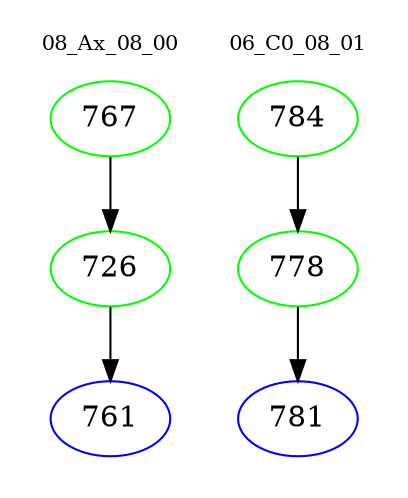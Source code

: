 digraph{
subgraph cluster_0 {
color = white
label = "08_Ax_08_00";
fontsize=10;
T0_767 [label="767", color="green"]
T0_767 -> T0_726 [color="black"]
T0_726 [label="726", color="green"]
T0_726 -> T0_761 [color="black"]
T0_761 [label="761", color="blue"]
}
subgraph cluster_1 {
color = white
label = "06_C0_08_01";
fontsize=10;
T1_784 [label="784", color="green"]
T1_784 -> T1_778 [color="black"]
T1_778 [label="778", color="green"]
T1_778 -> T1_781 [color="black"]
T1_781 [label="781", color="blue"]
}
}

